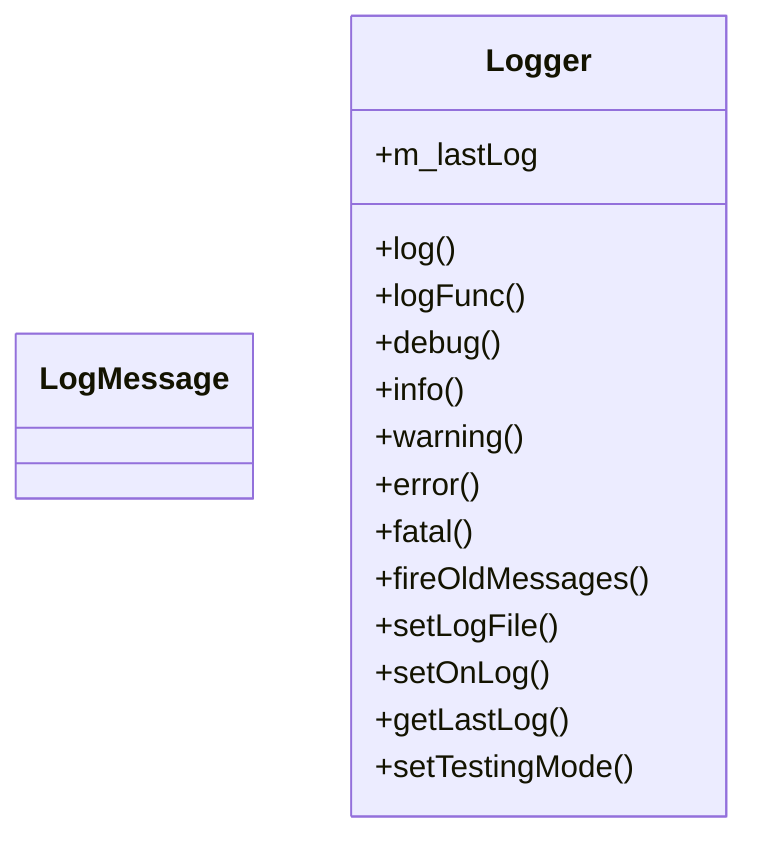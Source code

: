 classDiagram
    class LogMessage {
    }
    class Logger {
        +log()
        +logFunc()
        +debug()
        +info()
        +warning()
        +error()
        +fatal()
        +fireOldMessages()
        +setLogFile()
        +setOnLog()
        +getLastLog()
        +m_lastLog
        +setTestingMode()
    }